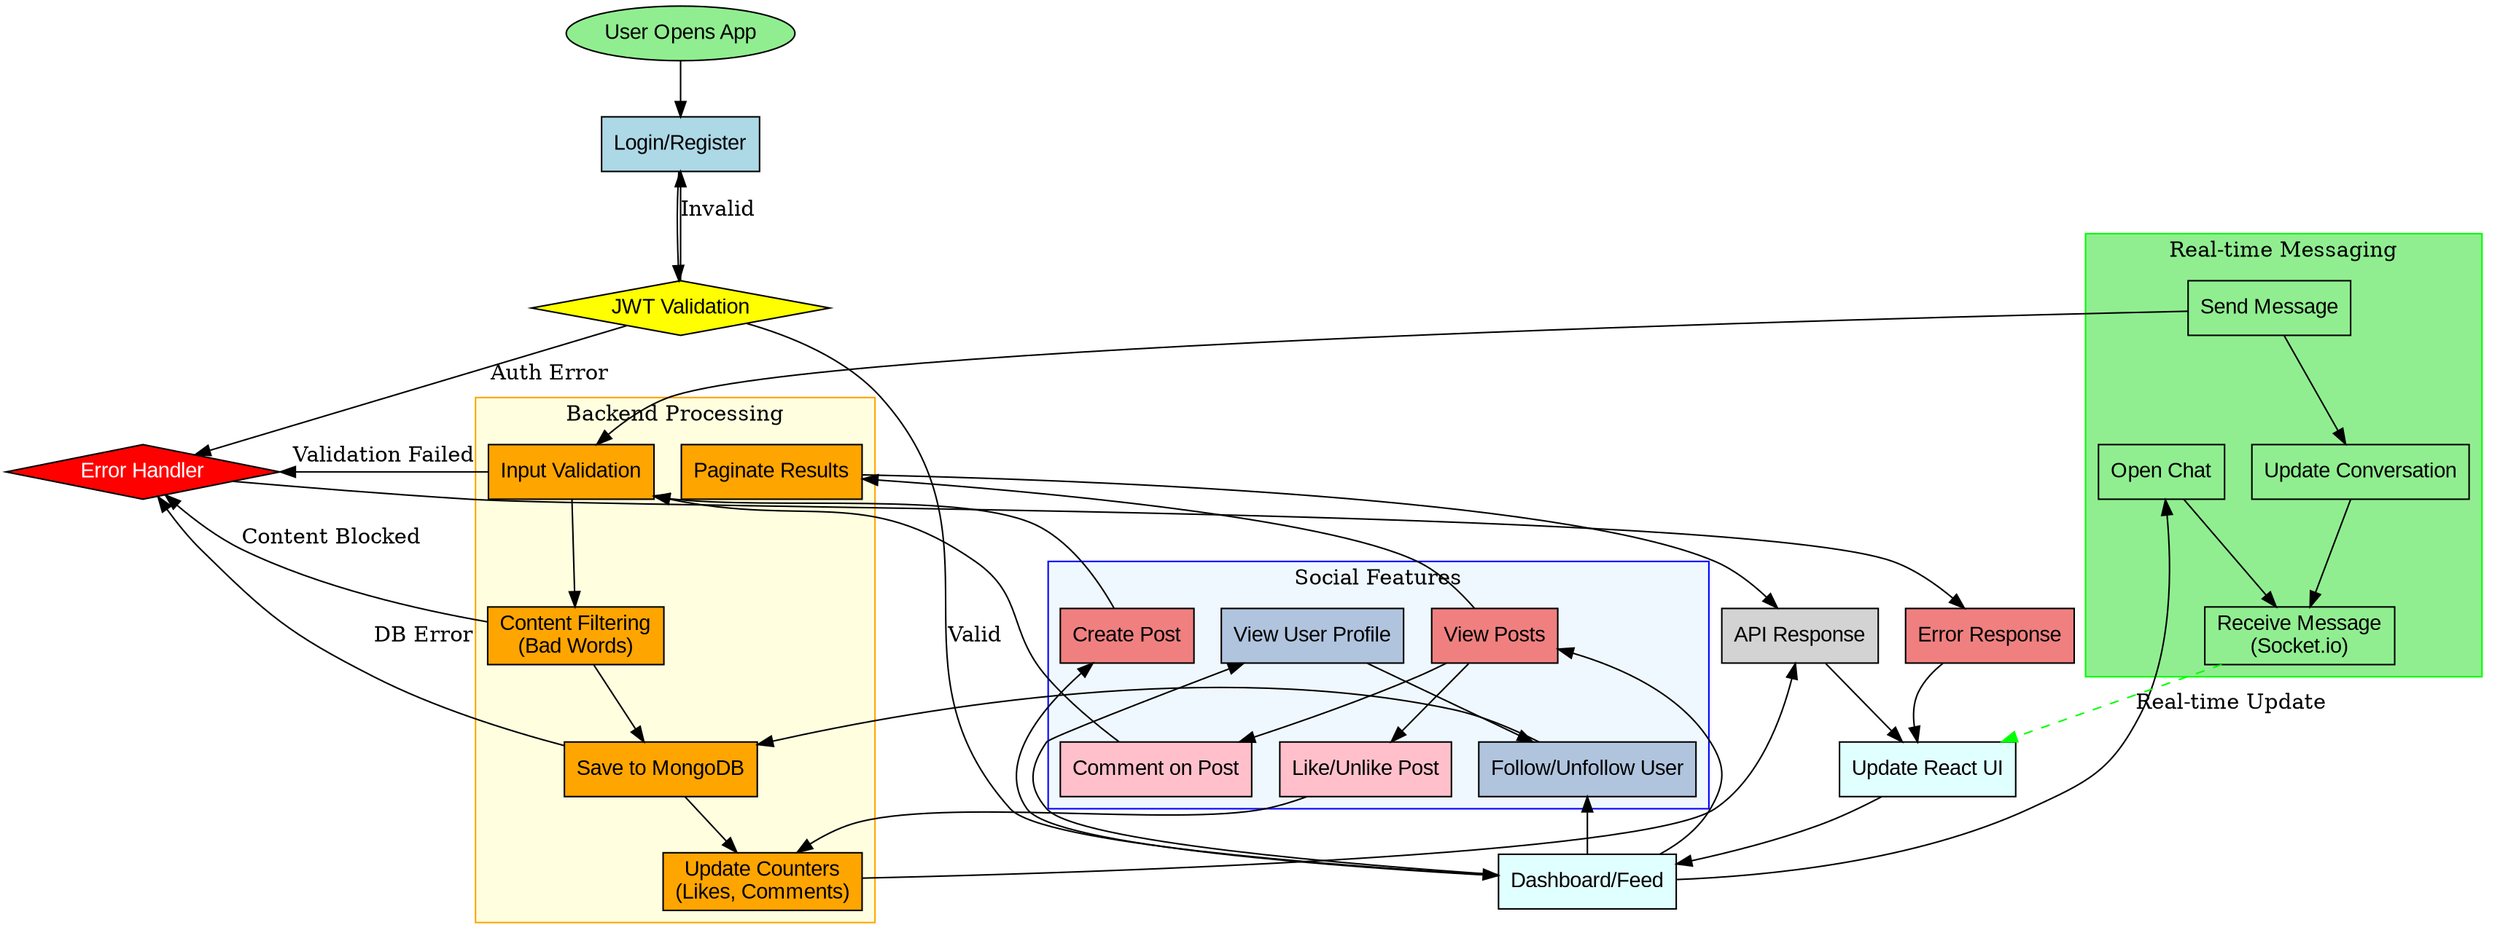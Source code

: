 digraph SocialifyFlow {
    rankdir=TD;
    node [shape=box, style=filled, fontname="Arial"];
    
    // User Actions
    Start [label="User Opens App", shape=ellipse, fillcolor=lightgreen];
    
    // Authentication Flow
    Login [label="Login/Register", fillcolor=lightblue];
    AuthCheck [label="JWT Validation", shape=diamond, fillcolor=yellow];
    Dashboard [label="Dashboard/Feed", fillcolor=lightcyan];
    
    // Core Features Flow
    subgraph cluster_social {
        label="Social Features";
        color=blue;
        style=filled;
        fillcolor=aliceblue;
        
        CreatePost [label="Create Post", fillcolor=lightcoral];
        ViewPost [label="View Posts", fillcolor=lightcoral];
        LikePost [label="Like/Unlike Post", fillcolor=pink];
        CommentPost [label="Comment on Post", fillcolor=pink];
        
        FollowUser [label="Follow/Unfollow User", fillcolor=lightsteelblue];
        ViewProfile [label="View User Profile", fillcolor=lightsteelblue];
    }
    
    // Messaging Flow
    subgraph cluster_messaging {
        label="Real-time Messaging";
        color=green;
        style=filled;
        fillcolor=lightgreen;
        
        OpenChat [label="Open Chat", fillcolor=lightgreen];
        SendMessage [label="Send Message", fillcolor=lightgreen];
        ReceiveMessage [label="Receive Message\n(Socket.io)", fillcolor=lightgreen];
        UpdateConversation [label="Update Conversation", fillcolor=lightgreen];
    }
    
    // Data Processing
    subgraph cluster_processing {
        label="Backend Processing";
        color=orange;
        style=filled;
        fillcolor=lightyellow;
        
        ValidateInput [label="Input Validation", fillcolor=orange];
        FilterContent [label="Content Filtering\n(Bad Words)", fillcolor=orange];
        SaveToDB [label="Save to MongoDB", fillcolor=orange];
        UpdateCounts [label="Update Counters\n(Likes, Comments)", fillcolor=orange];
        Pagination [label="Paginate Results", fillcolor=orange];
    }
    
    // Response Flow
    APIResponse [label="API Response", fillcolor=lightgray];
    UpdateUI [label="Update React UI", fillcolor=lightcyan];
    
    // Error Handling
    ErrorHandler [label="Error Handler", shape=diamond, fillcolor=red, fontcolor=white];
    ErrorResponse [label="Error Response", fillcolor=lightcoral];
    
    // Flow Connections
    Start -> Login;
    Login -> AuthCheck;
    AuthCheck -> Dashboard [label="Valid"];
    AuthCheck -> Login [label="Invalid"];
    
    Dashboard -> CreatePost;
    Dashboard -> ViewPost;
    Dashboard -> FollowUser;
    Dashboard -> ViewProfile;
    Dashboard -> OpenChat;
    
    CreatePost -> ValidateInput;
    ViewPost -> Pagination;
    LikePost -> UpdateCounts;
    CommentPost -> ValidateInput;
    FollowUser -> SaveToDB;
    
    OpenChat -> ReceiveMessage;
    SendMessage -> ValidateInput;
    
    ValidateInput -> FilterContent;
    FilterContent -> SaveToDB;
    SaveToDB -> UpdateCounts;
    UpdateCounts -> APIResponse;
    Pagination -> APIResponse;
    
    SendMessage -> UpdateConversation;
    UpdateConversation -> ReceiveMessage;
    
    APIResponse -> UpdateUI;
    UpdateUI -> Dashboard;
    
    // Error Flow
    ValidateInput -> ErrorHandler [label="Validation Failed"];
    FilterContent -> ErrorHandler [label="Content Blocked"];
    SaveToDB -> ErrorHandler [label="DB Error"];
    AuthCheck -> ErrorHandler [label="Auth Error"];
    
    ErrorHandler -> ErrorResponse;
    ErrorResponse -> UpdateUI;
    
    // Additional Flows
    ViewPost -> CommentPost;
    ViewPost -> LikePost;
    ViewProfile -> FollowUser;
    
    // Socket.io real-time updates
    ReceiveMessage -> UpdateUI [label="Real-time Update", style=dashed, color=green];
}